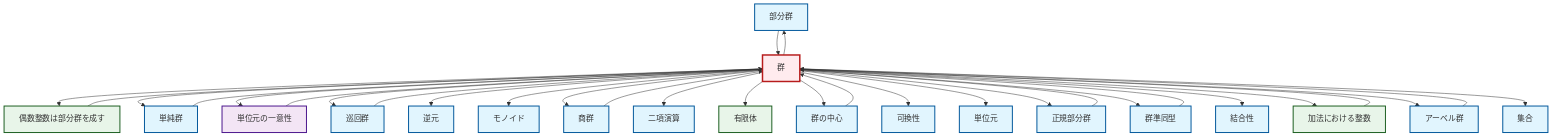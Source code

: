 graph TD
    classDef definition fill:#e1f5fe,stroke:#01579b,stroke-width:2px
    classDef theorem fill:#f3e5f5,stroke:#4a148c,stroke-width:2px
    classDef axiom fill:#fff3e0,stroke:#e65100,stroke-width:2px
    classDef example fill:#e8f5e9,stroke:#1b5e20,stroke-width:2px
    classDef current fill:#ffebee,stroke:#b71c1c,stroke-width:3px
    def-subgroup["部分群"]:::definition
    thm-unique-identity["単位元の一意性"]:::theorem
    def-normal-subgroup["正規部分群"]:::definition
    def-binary-operation["二項演算"]:::definition
    def-commutativity["可換性"]:::definition
    def-abelian-group["アーベル群"]:::definition
    def-set["集合"]:::definition
    def-inverse-element["逆元"]:::definition
    ex-integers-addition["加法における整数"]:::example
    ex-even-integers-subgroup["偶数整数は部分群を成す"]:::example
    def-center-of-group["群の中心"]:::definition
    def-quotient-group["商群"]:::definition
    def-identity-element["単位元"]:::definition
    def-group["群"]:::definition
    ex-finite-field["有限体"]:::example
    def-simple-group["単純群"]:::definition
    def-homomorphism["群準同型"]:::definition
    def-cyclic-group["巡回群"]:::definition
    def-monoid["モノイド"]:::definition
    def-associativity["結合性"]:::definition
    def-group --> ex-even-integers-subgroup
    def-group --> def-simple-group
    def-group --> thm-unique-identity
    thm-unique-identity --> def-group
    def-group --> def-cyclic-group
    def-group --> def-inverse-element
    def-group --> def-monoid
    def-group --> def-quotient-group
    def-normal-subgroup --> def-group
    def-simple-group --> def-group
    def-group --> def-binary-operation
    def-group --> ex-finite-field
    ex-even-integers-subgroup --> def-group
    def-group --> def-center-of-group
    def-group --> def-commutativity
    def-group --> def-identity-element
    def-group --> def-normal-subgroup
    def-subgroup --> def-group
    def-group --> def-homomorphism
    def-center-of-group --> def-group
    def-quotient-group --> def-group
    def-group --> def-associativity
    def-cyclic-group --> def-group
    def-group --> ex-integers-addition
    def-group --> def-abelian-group
    def-group --> def-set
    def-abelian-group --> def-group
    def-homomorphism --> def-group
    ex-integers-addition --> def-group
    def-group --> def-subgroup
    class def-group current